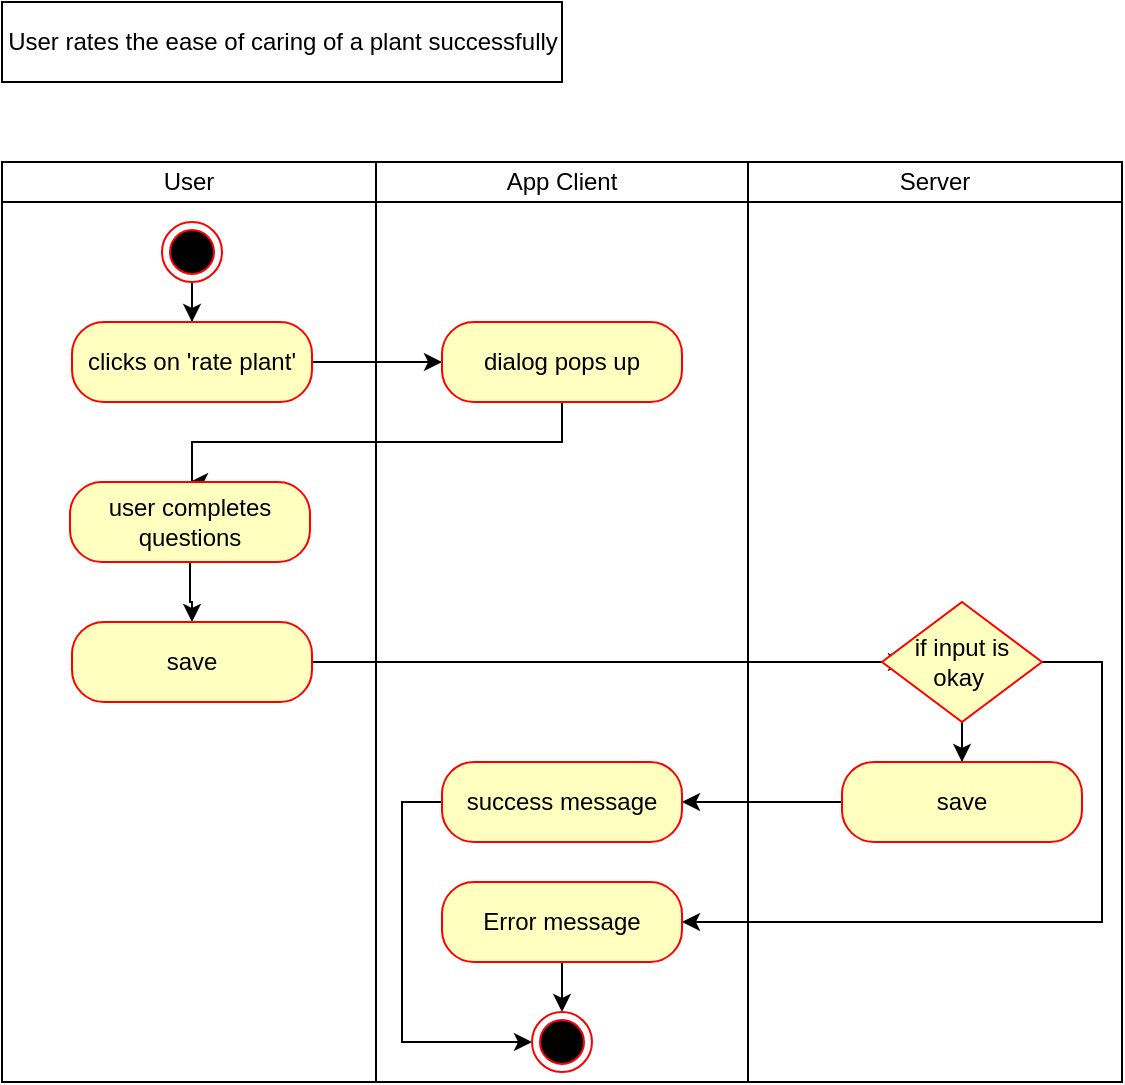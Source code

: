 <mxfile version="13.8.6"><diagram id="Ts2S_X3XhGZrg5ChxSMw" name="Page-1"><mxGraphModel dx="782" dy="738" grid="1" gridSize="10" guides="1" tooltips="1" connect="1" arrows="1" fold="1" page="1" pageScale="1" pageWidth="827" pageHeight="1169" math="0" shadow="0"><root><mxCell id="0"/><mxCell id="1" parent="0"/><mxCell id="M-emqcj9uXIh85qGJCyG-1" value="" style="shape=table;html=1;whiteSpace=wrap;startSize=0;container=1;collapsible=0;childLayout=tableLayout;" vertex="1" parent="1"><mxGeometry x="200" y="160" width="560" height="460" as="geometry"/></mxCell><mxCell id="M-emqcj9uXIh85qGJCyG-2" value="" style="shape=partialRectangle;html=1;whiteSpace=wrap;collapsible=0;dropTarget=0;pointerEvents=0;fillColor=none;top=0;left=0;bottom=0;right=0;points=[[0,0.5],[1,0.5]];portConstraint=eastwest;" vertex="1" parent="M-emqcj9uXIh85qGJCyG-1"><mxGeometry width="560" height="20" as="geometry"/></mxCell><mxCell id="M-emqcj9uXIh85qGJCyG-3" value="User" style="shape=partialRectangle;html=1;whiteSpace=wrap;connectable=0;overflow=hidden;fillColor=none;top=0;left=0;bottom=0;right=0;" vertex="1" parent="M-emqcj9uXIh85qGJCyG-2"><mxGeometry width="187" height="20" as="geometry"/></mxCell><mxCell id="M-emqcj9uXIh85qGJCyG-4" value="App Client" style="shape=partialRectangle;html=1;whiteSpace=wrap;connectable=0;overflow=hidden;fillColor=none;top=0;left=0;bottom=0;right=0;" vertex="1" parent="M-emqcj9uXIh85qGJCyG-2"><mxGeometry x="187" width="186" height="20" as="geometry"/></mxCell><mxCell id="M-emqcj9uXIh85qGJCyG-5" value="Server" style="shape=partialRectangle;html=1;whiteSpace=wrap;connectable=0;overflow=hidden;fillColor=none;top=0;left=0;bottom=0;right=0;" vertex="1" parent="M-emqcj9uXIh85qGJCyG-2"><mxGeometry x="373" width="187" height="20" as="geometry"/></mxCell><mxCell id="M-emqcj9uXIh85qGJCyG-6" value="" style="shape=partialRectangle;html=1;whiteSpace=wrap;collapsible=0;dropTarget=0;pointerEvents=0;fillColor=none;top=0;left=0;bottom=0;right=0;points=[[0,0.5],[1,0.5]];portConstraint=eastwest;" vertex="1" parent="M-emqcj9uXIh85qGJCyG-1"><mxGeometry y="20" width="560" height="440" as="geometry"/></mxCell><mxCell id="M-emqcj9uXIh85qGJCyG-7" value="" style="shape=partialRectangle;html=1;whiteSpace=wrap;connectable=0;overflow=hidden;fillColor=none;top=0;left=0;bottom=0;right=0;" vertex="1" parent="M-emqcj9uXIh85qGJCyG-6"><mxGeometry width="187" height="440" as="geometry"/></mxCell><mxCell id="M-emqcj9uXIh85qGJCyG-8" value="" style="shape=partialRectangle;html=1;whiteSpace=wrap;connectable=0;overflow=hidden;fillColor=none;top=0;left=0;bottom=0;right=0;" vertex="1" parent="M-emqcj9uXIh85qGJCyG-6"><mxGeometry x="187" width="186" height="440" as="geometry"/></mxCell><mxCell id="M-emqcj9uXIh85qGJCyG-9" value="" style="shape=partialRectangle;html=1;whiteSpace=wrap;connectable=0;overflow=hidden;fillColor=none;top=0;left=0;bottom=0;right=0;" vertex="1" parent="M-emqcj9uXIh85qGJCyG-6"><mxGeometry x="373" width="187" height="440" as="geometry"/></mxCell><mxCell id="M-emqcj9uXIh85qGJCyG-13" value="" style="edgeStyle=orthogonalEdgeStyle;rounded=0;orthogonalLoop=1;jettySize=auto;html=1;" edge="1" parent="1" source="M-emqcj9uXIh85qGJCyG-10" target="M-emqcj9uXIh85qGJCyG-11"><mxGeometry relative="1" as="geometry"/></mxCell><mxCell id="M-emqcj9uXIh85qGJCyG-10" value="" style="ellipse;html=1;shape=endState;fillColor=#000000;strokeColor=#ff0000;" vertex="1" parent="1"><mxGeometry x="280" y="190" width="30" height="30" as="geometry"/></mxCell><mxCell id="M-emqcj9uXIh85qGJCyG-16" value="" style="edgeStyle=orthogonalEdgeStyle;rounded=0;orthogonalLoop=1;jettySize=auto;html=1;" edge="1" parent="1" source="M-emqcj9uXIh85qGJCyG-11" target="M-emqcj9uXIh85qGJCyG-15"><mxGeometry relative="1" as="geometry"/></mxCell><mxCell id="M-emqcj9uXIh85qGJCyG-11" value="clicks on 'rate plant'" style="rounded=1;whiteSpace=wrap;html=1;arcSize=40;fontColor=#000000;fillColor=#ffffc0;strokeColor=#ff0000;" vertex="1" parent="1"><mxGeometry x="235" y="240" width="120" height="40" as="geometry"/></mxCell><mxCell id="M-emqcj9uXIh85qGJCyG-14" value="User rates the ease of caring of a plant successfully" style="html=1;" vertex="1" parent="1"><mxGeometry x="200" y="80" width="280" height="40" as="geometry"/></mxCell><mxCell id="M-emqcj9uXIh85qGJCyG-22" value="" style="edgeStyle=orthogonalEdgeStyle;rounded=0;orthogonalLoop=1;jettySize=auto;html=1;entryX=0.5;entryY=0;entryDx=0;entryDy=0;" edge="1" parent="1" source="M-emqcj9uXIh85qGJCyG-15" target="M-emqcj9uXIh85qGJCyG-21"><mxGeometry relative="1" as="geometry"><mxPoint x="295" y="369" as="targetPoint"/><Array as="points"><mxPoint x="480" y="300"/><mxPoint x="295" y="300"/></Array></mxGeometry></mxCell><mxCell id="M-emqcj9uXIh85qGJCyG-15" value="dialog pops up" style="rounded=1;whiteSpace=wrap;html=1;arcSize=40;fontColor=#000000;fillColor=#ffffc0;strokeColor=#ff0000;" vertex="1" parent="1"><mxGeometry x="420" y="240" width="120" height="40" as="geometry"/></mxCell><mxCell id="M-emqcj9uXIh85qGJCyG-25" value="" style="edgeStyle=orthogonalEdgeStyle;rounded=0;orthogonalLoop=1;jettySize=auto;html=1;" edge="1" parent="1" source="M-emqcj9uXIh85qGJCyG-21" target="M-emqcj9uXIh85qGJCyG-24"><mxGeometry relative="1" as="geometry"/></mxCell><mxCell id="M-emqcj9uXIh85qGJCyG-21" value="user completes questions" style="rounded=1;whiteSpace=wrap;html=1;arcSize=40;fontColor=#000000;fillColor=#ffffc0;strokeColor=#ff0000;" vertex="1" parent="1"><mxGeometry x="234" y="320" width="120" height="40" as="geometry"/></mxCell><mxCell id="M-emqcj9uXIh85qGJCyG-34" value="" style="edgeStyle=orthogonalEdgeStyle;rounded=0;orthogonalLoop=1;jettySize=auto;html=1;entryX=0.15;entryY=0.5;entryDx=0;entryDy=0;entryPerimeter=0;" edge="1" parent="1" source="M-emqcj9uXIh85qGJCyG-24" target="M-emqcj9uXIh85qGJCyG-30"><mxGeometry relative="1" as="geometry"><mxPoint x="440" y="410" as="targetPoint"/></mxGeometry></mxCell><mxCell id="M-emqcj9uXIh85qGJCyG-24" value="save" style="rounded=1;whiteSpace=wrap;html=1;arcSize=40;fontColor=#000000;fillColor=#ffffc0;strokeColor=#ff0000;" vertex="1" parent="1"><mxGeometry x="235" y="390" width="120" height="40" as="geometry"/></mxCell><mxCell id="M-emqcj9uXIh85qGJCyG-42" value="" style="edgeStyle=orthogonalEdgeStyle;rounded=0;orthogonalLoop=1;jettySize=auto;html=1;" edge="1" parent="1" source="M-emqcj9uXIh85qGJCyG-30" target="M-emqcj9uXIh85qGJCyG-43"><mxGeometry relative="1" as="geometry"><mxPoint x="740" y="525" as="targetPoint"/><Array as="points"><mxPoint x="750" y="410"/><mxPoint x="750" y="540"/></Array></mxGeometry></mxCell><mxCell id="M-emqcj9uXIh85qGJCyG-48" value="" style="edgeStyle=orthogonalEdgeStyle;rounded=0;orthogonalLoop=1;jettySize=auto;html=1;" edge="1" parent="1" source="M-emqcj9uXIh85qGJCyG-30" target="M-emqcj9uXIh85qGJCyG-45"><mxGeometry relative="1" as="geometry"/></mxCell><mxCell id="M-emqcj9uXIh85qGJCyG-30" value="if input is okay&amp;nbsp;" style="rhombus;whiteSpace=wrap;html=1;fillColor=#ffffc0;strokeColor=#ff0000;" vertex="1" parent="1"><mxGeometry x="640" y="380" width="80" height="60" as="geometry"/></mxCell><mxCell id="M-emqcj9uXIh85qGJCyG-40" style="edgeStyle=orthogonalEdgeStyle;rounded=0;orthogonalLoop=1;jettySize=auto;html=1;exitX=0.5;exitY=1;exitDx=0;exitDy=0;" edge="1" parent="1"><mxGeometry relative="1" as="geometry"><mxPoint x="480" y="560" as="sourcePoint"/><mxPoint x="480" y="560" as="targetPoint"/></mxGeometry></mxCell><mxCell id="M-emqcj9uXIh85qGJCyG-59" value="" style="edgeStyle=orthogonalEdgeStyle;rounded=0;orthogonalLoop=1;jettySize=auto;html=1;" edge="1" parent="1" source="M-emqcj9uXIh85qGJCyG-43" target="M-emqcj9uXIh85qGJCyG-51"><mxGeometry relative="1" as="geometry"/></mxCell><mxCell id="M-emqcj9uXIh85qGJCyG-43" value="Error message" style="rounded=1;whiteSpace=wrap;html=1;arcSize=40;fontColor=#000000;fillColor=#ffffc0;strokeColor=#ff0000;" vertex="1" parent="1"><mxGeometry x="420" y="520" width="120" height="40" as="geometry"/></mxCell><mxCell id="M-emqcj9uXIh85qGJCyG-50" value="" style="edgeStyle=orthogonalEdgeStyle;rounded=0;orthogonalLoop=1;jettySize=auto;html=1;" edge="1" parent="1" source="M-emqcj9uXIh85qGJCyG-45" target="M-emqcj9uXIh85qGJCyG-49"><mxGeometry relative="1" as="geometry"/></mxCell><mxCell id="M-emqcj9uXIh85qGJCyG-45" value="save" style="rounded=1;whiteSpace=wrap;html=1;arcSize=40;fontColor=#000000;fillColor=#ffffc0;strokeColor=#ff0000;" vertex="1" parent="1"><mxGeometry x="620" y="460" width="120" height="40" as="geometry"/></mxCell><mxCell id="M-emqcj9uXIh85qGJCyG-47" style="edgeStyle=orthogonalEdgeStyle;rounded=0;orthogonalLoop=1;jettySize=auto;html=1;exitX=0.5;exitY=1;exitDx=0;exitDy=0;" edge="1" parent="1" source="M-emqcj9uXIh85qGJCyG-43" target="M-emqcj9uXIh85qGJCyG-43"><mxGeometry relative="1" as="geometry"/></mxCell><mxCell id="M-emqcj9uXIh85qGJCyG-55" style="edgeStyle=orthogonalEdgeStyle;rounded=0;orthogonalLoop=1;jettySize=auto;html=1;exitX=0;exitY=0.5;exitDx=0;exitDy=0;entryX=0;entryY=0.5;entryDx=0;entryDy=0;" edge="1" parent="1" source="M-emqcj9uXIh85qGJCyG-49" target="M-emqcj9uXIh85qGJCyG-51"><mxGeometry relative="1" as="geometry"><mxPoint x="450" y="550" as="targetPoint"/><Array as="points"><mxPoint x="400" y="480"/><mxPoint x="400" y="600"/></Array></mxGeometry></mxCell><mxCell id="M-emqcj9uXIh85qGJCyG-49" value="success message" style="rounded=1;whiteSpace=wrap;html=1;arcSize=40;fontColor=#000000;fillColor=#ffffc0;strokeColor=#ff0000;" vertex="1" parent="1"><mxGeometry x="420" y="460" width="120" height="40" as="geometry"/></mxCell><mxCell id="M-emqcj9uXIh85qGJCyG-51" value="" style="ellipse;html=1;shape=endState;fillColor=#000000;strokeColor=#ff0000;" vertex="1" parent="1"><mxGeometry x="465" y="585" width="30" height="30" as="geometry"/></mxCell></root></mxGraphModel></diagram></mxfile>
